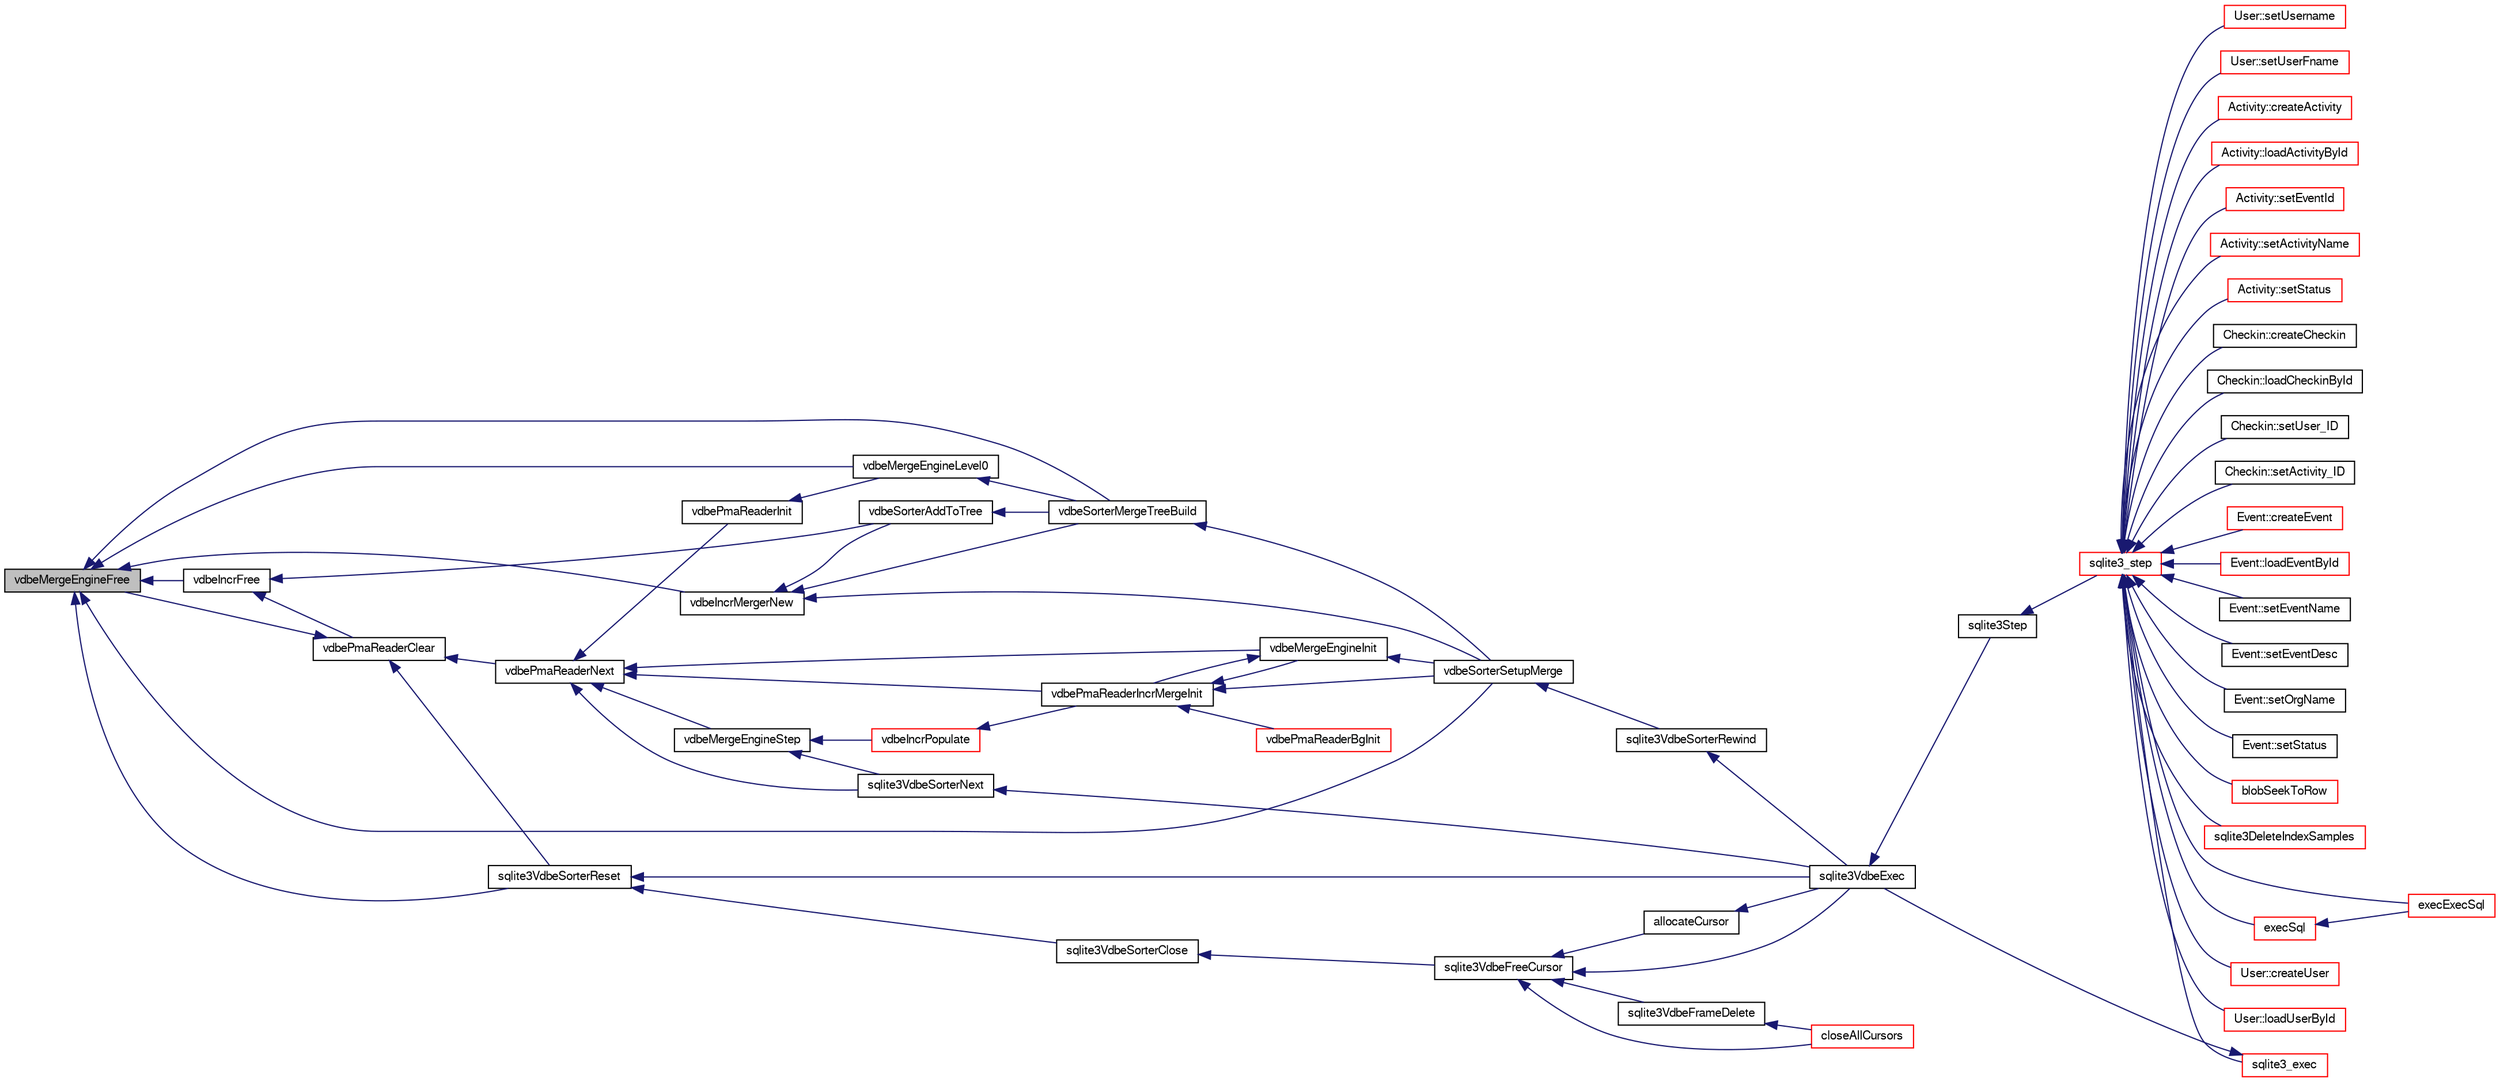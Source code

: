 digraph "vdbeMergeEngineFree"
{
  edge [fontname="FreeSans",fontsize="10",labelfontname="FreeSans",labelfontsize="10"];
  node [fontname="FreeSans",fontsize="10",shape=record];
  rankdir="LR";
  Node867710 [label="vdbeMergeEngineFree",height=0.2,width=0.4,color="black", fillcolor="grey75", style="filled", fontcolor="black"];
  Node867710 -> Node867711 [dir="back",color="midnightblue",fontsize="10",style="solid",fontname="FreeSans"];
  Node867711 [label="vdbeIncrFree",height=0.2,width=0.4,color="black", fillcolor="white", style="filled",URL="$sqlite3_8c.html#a2cf58de324cfc3b315c058575986bbee"];
  Node867711 -> Node867712 [dir="back",color="midnightblue",fontsize="10",style="solid",fontname="FreeSans"];
  Node867712 [label="vdbePmaReaderClear",height=0.2,width=0.4,color="black", fillcolor="white", style="filled",URL="$sqlite3_8c.html#ae4ef2e668d3028e75343e65046d42a2d"];
  Node867712 -> Node867713 [dir="back",color="midnightblue",fontsize="10",style="solid",fontname="FreeSans"];
  Node867713 [label="vdbePmaReaderNext",height=0.2,width=0.4,color="black", fillcolor="white", style="filled",URL="$sqlite3_8c.html#af63a38a01ef1374e7a717f83c2ccf648"];
  Node867713 -> Node867714 [dir="back",color="midnightblue",fontsize="10",style="solid",fontname="FreeSans"];
  Node867714 [label="vdbePmaReaderInit",height=0.2,width=0.4,color="black", fillcolor="white", style="filled",URL="$sqlite3_8c.html#a721a310daa0db281ae2ec97c1e330853"];
  Node867714 -> Node867715 [dir="back",color="midnightblue",fontsize="10",style="solid",fontname="FreeSans"];
  Node867715 [label="vdbeMergeEngineLevel0",height=0.2,width=0.4,color="black", fillcolor="white", style="filled",URL="$sqlite3_8c.html#a5b84168cf5b5c64218810fbc3182b95f"];
  Node867715 -> Node867716 [dir="back",color="midnightblue",fontsize="10",style="solid",fontname="FreeSans"];
  Node867716 [label="vdbeSorterMergeTreeBuild",height=0.2,width=0.4,color="black", fillcolor="white", style="filled",URL="$sqlite3_8c.html#a7af2bdcef74d6ae7b6c04a2a7d171f33"];
  Node867716 -> Node867717 [dir="back",color="midnightblue",fontsize="10",style="solid",fontname="FreeSans"];
  Node867717 [label="vdbeSorterSetupMerge",height=0.2,width=0.4,color="black", fillcolor="white", style="filled",URL="$sqlite3_8c.html#a82088507aafeedcc04af031f7ea0bbd8"];
  Node867717 -> Node867718 [dir="back",color="midnightblue",fontsize="10",style="solid",fontname="FreeSans"];
  Node867718 [label="sqlite3VdbeSorterRewind",height=0.2,width=0.4,color="black", fillcolor="white", style="filled",URL="$sqlite3_8c.html#a31677d178ebf96ee6034a05660e1f4bf"];
  Node867718 -> Node867719 [dir="back",color="midnightblue",fontsize="10",style="solid",fontname="FreeSans"];
  Node867719 [label="sqlite3VdbeExec",height=0.2,width=0.4,color="black", fillcolor="white", style="filled",URL="$sqlite3_8c.html#a8ce40a614bdc56719c4d642b1e4dfb21"];
  Node867719 -> Node867720 [dir="back",color="midnightblue",fontsize="10",style="solid",fontname="FreeSans"];
  Node867720 [label="sqlite3Step",height=0.2,width=0.4,color="black", fillcolor="white", style="filled",URL="$sqlite3_8c.html#a3f2872e873e2758a4beedad1d5113554"];
  Node867720 -> Node867721 [dir="back",color="midnightblue",fontsize="10",style="solid",fontname="FreeSans"];
  Node867721 [label="sqlite3_step",height=0.2,width=0.4,color="red", fillcolor="white", style="filled",URL="$sqlite3_8h.html#ac1e491ce36b7471eb28387f7d3c74334"];
  Node867721 -> Node867722 [dir="back",color="midnightblue",fontsize="10",style="solid",fontname="FreeSans"];
  Node867722 [label="Activity::createActivity",height=0.2,width=0.4,color="red", fillcolor="white", style="filled",URL="$classActivity.html#a813cc5e52c14ab49b39014c134e3425b"];
  Node867721 -> Node867725 [dir="back",color="midnightblue",fontsize="10",style="solid",fontname="FreeSans"];
  Node867725 [label="Activity::loadActivityById",height=0.2,width=0.4,color="red", fillcolor="white", style="filled",URL="$classActivity.html#abe4ffb4f08a47212ebf9013259d9e7fd"];
  Node867721 -> Node867727 [dir="back",color="midnightblue",fontsize="10",style="solid",fontname="FreeSans"];
  Node867727 [label="Activity::setEventId",height=0.2,width=0.4,color="red", fillcolor="white", style="filled",URL="$classActivity.html#adb1d0fd0d08f473e068f0a4086bfa9ca"];
  Node867721 -> Node867728 [dir="back",color="midnightblue",fontsize="10",style="solid",fontname="FreeSans"];
  Node867728 [label="Activity::setActivityName",height=0.2,width=0.4,color="red", fillcolor="white", style="filled",URL="$classActivity.html#a62dc3737b33915a36086f9dd26d16a81"];
  Node867721 -> Node867729 [dir="back",color="midnightblue",fontsize="10",style="solid",fontname="FreeSans"];
  Node867729 [label="Activity::setStatus",height=0.2,width=0.4,color="red", fillcolor="white", style="filled",URL="$classActivity.html#af618135a7738f4d2a7ee147a8ef912ea"];
  Node867721 -> Node867730 [dir="back",color="midnightblue",fontsize="10",style="solid",fontname="FreeSans"];
  Node867730 [label="Checkin::createCheckin",height=0.2,width=0.4,color="black", fillcolor="white", style="filled",URL="$classCheckin.html#a4e40acdf7fff0e607f6de4f24f3a163c"];
  Node867721 -> Node867731 [dir="back",color="midnightblue",fontsize="10",style="solid",fontname="FreeSans"];
  Node867731 [label="Checkin::loadCheckinById",height=0.2,width=0.4,color="black", fillcolor="white", style="filled",URL="$classCheckin.html#a3461f70ea6c68475225f2a07f78a21e0"];
  Node867721 -> Node867732 [dir="back",color="midnightblue",fontsize="10",style="solid",fontname="FreeSans"];
  Node867732 [label="Checkin::setUser_ID",height=0.2,width=0.4,color="black", fillcolor="white", style="filled",URL="$classCheckin.html#a76ab640f4f912876dbebf183db5359c6"];
  Node867721 -> Node867733 [dir="back",color="midnightblue",fontsize="10",style="solid",fontname="FreeSans"];
  Node867733 [label="Checkin::setActivity_ID",height=0.2,width=0.4,color="black", fillcolor="white", style="filled",URL="$classCheckin.html#ab2ff3ec2604ec73a42af25874a00b232"];
  Node867721 -> Node867734 [dir="back",color="midnightblue",fontsize="10",style="solid",fontname="FreeSans"];
  Node867734 [label="Event::createEvent",height=0.2,width=0.4,color="red", fillcolor="white", style="filled",URL="$classEvent.html#a77adb9f4a46ffb32c2d931f0691f5903"];
  Node867721 -> Node867735 [dir="back",color="midnightblue",fontsize="10",style="solid",fontname="FreeSans"];
  Node867735 [label="Event::loadEventById",height=0.2,width=0.4,color="red", fillcolor="white", style="filled",URL="$classEvent.html#afa66cea33f722dbeecb69cc98fdea055"];
  Node867721 -> Node867736 [dir="back",color="midnightblue",fontsize="10",style="solid",fontname="FreeSans"];
  Node867736 [label="Event::setEventName",height=0.2,width=0.4,color="black", fillcolor="white", style="filled",URL="$classEvent.html#a10596b6ca077df05184e30d62b08729d"];
  Node867721 -> Node867737 [dir="back",color="midnightblue",fontsize="10",style="solid",fontname="FreeSans"];
  Node867737 [label="Event::setEventDesc",height=0.2,width=0.4,color="black", fillcolor="white", style="filled",URL="$classEvent.html#ae36b8377dcae792f1c5c4726024c981b"];
  Node867721 -> Node867738 [dir="back",color="midnightblue",fontsize="10",style="solid",fontname="FreeSans"];
  Node867738 [label="Event::setOrgName",height=0.2,width=0.4,color="black", fillcolor="white", style="filled",URL="$classEvent.html#a19aac0f776bd764563a54977656cf680"];
  Node867721 -> Node867739 [dir="back",color="midnightblue",fontsize="10",style="solid",fontname="FreeSans"];
  Node867739 [label="Event::setStatus",height=0.2,width=0.4,color="black", fillcolor="white", style="filled",URL="$classEvent.html#ab0a6b9285af0f4172eb841e2b80f8972"];
  Node867721 -> Node867740 [dir="back",color="midnightblue",fontsize="10",style="solid",fontname="FreeSans"];
  Node867740 [label="blobSeekToRow",height=0.2,width=0.4,color="red", fillcolor="white", style="filled",URL="$sqlite3_8c.html#afff57e13332b98c8a44a7cebe38962ab"];
  Node867721 -> Node867743 [dir="back",color="midnightblue",fontsize="10",style="solid",fontname="FreeSans"];
  Node867743 [label="sqlite3DeleteIndexSamples",height=0.2,width=0.4,color="red", fillcolor="white", style="filled",URL="$sqlite3_8c.html#aaeda0302fbf61397ec009f65bed047ef"];
  Node867721 -> Node867912 [dir="back",color="midnightblue",fontsize="10",style="solid",fontname="FreeSans"];
  Node867912 [label="sqlite3_exec",height=0.2,width=0.4,color="red", fillcolor="white", style="filled",URL="$sqlite3_8h.html#a97487ec8150e0bcc8fa392ab8f0e24db"];
  Node867912 -> Node867719 [dir="back",color="midnightblue",fontsize="10",style="solid",fontname="FreeSans"];
  Node867721 -> Node867903 [dir="back",color="midnightblue",fontsize="10",style="solid",fontname="FreeSans"];
  Node867903 [label="execSql",height=0.2,width=0.4,color="red", fillcolor="white", style="filled",URL="$sqlite3_8c.html#a7d16651b98a110662f4c265eff0246cb"];
  Node867903 -> Node867904 [dir="back",color="midnightblue",fontsize="10",style="solid",fontname="FreeSans"];
  Node867904 [label="execExecSql",height=0.2,width=0.4,color="red", fillcolor="white", style="filled",URL="$sqlite3_8c.html#ac1be09a6c047f21133d16378d301e0d4"];
  Node867721 -> Node867904 [dir="back",color="midnightblue",fontsize="10",style="solid",fontname="FreeSans"];
  Node867721 -> Node867906 [dir="back",color="midnightblue",fontsize="10",style="solid",fontname="FreeSans"];
  Node867906 [label="User::createUser",height=0.2,width=0.4,color="red", fillcolor="white", style="filled",URL="$classUser.html#a22ed673939e8cc0a136130b809bba513"];
  Node867721 -> Node867907 [dir="back",color="midnightblue",fontsize="10",style="solid",fontname="FreeSans"];
  Node867907 [label="User::loadUserById",height=0.2,width=0.4,color="red", fillcolor="white", style="filled",URL="$classUser.html#a863377665b7fb83c5547dcf9727f5092"];
  Node867721 -> Node867908 [dir="back",color="midnightblue",fontsize="10",style="solid",fontname="FreeSans"];
  Node867908 [label="User::setUsername",height=0.2,width=0.4,color="red", fillcolor="white", style="filled",URL="$classUser.html#aa0497022a136cb78de785b0a39ae60b1"];
  Node867721 -> Node867909 [dir="back",color="midnightblue",fontsize="10",style="solid",fontname="FreeSans"];
  Node867909 [label="User::setUserFname",height=0.2,width=0.4,color="red", fillcolor="white", style="filled",URL="$classUser.html#a72657eb55cd0ca437b4841a43f19912f"];
  Node867713 -> Node867980 [dir="back",color="midnightblue",fontsize="10",style="solid",fontname="FreeSans"];
  Node867980 [label="vdbeMergeEngineStep",height=0.2,width=0.4,color="black", fillcolor="white", style="filled",URL="$sqlite3_8c.html#a36af2b5bd30bb2d097a185ce7b349aed"];
  Node867980 -> Node867981 [dir="back",color="midnightblue",fontsize="10",style="solid",fontname="FreeSans"];
  Node867981 [label="vdbeIncrPopulate",height=0.2,width=0.4,color="red", fillcolor="white", style="filled",URL="$sqlite3_8c.html#a157a9f79260999f8f5f336d246f7b1bd"];
  Node867981 -> Node867985 [dir="back",color="midnightblue",fontsize="10",style="solid",fontname="FreeSans"];
  Node867985 [label="vdbePmaReaderIncrMergeInit",height=0.2,width=0.4,color="black", fillcolor="white", style="filled",URL="$sqlite3_8c.html#a8174970251c49119bb287029eb1d3aed"];
  Node867985 -> Node867986 [dir="back",color="midnightblue",fontsize="10",style="solid",fontname="FreeSans"];
  Node867986 [label="vdbeMergeEngineInit",height=0.2,width=0.4,color="black", fillcolor="white", style="filled",URL="$sqlite3_8c.html#aa3c8bfc9bbc60c4bc1402369750c8c1f"];
  Node867986 -> Node867985 [dir="back",color="midnightblue",fontsize="10",style="solid",fontname="FreeSans"];
  Node867986 -> Node867717 [dir="back",color="midnightblue",fontsize="10",style="solid",fontname="FreeSans"];
  Node867985 -> Node867987 [dir="back",color="midnightblue",fontsize="10",style="solid",fontname="FreeSans"];
  Node867987 [label="vdbePmaReaderBgInit",height=0.2,width=0.4,color="red", fillcolor="white", style="filled",URL="$sqlite3_8c.html#a9b5ba54e987dd6921fce57849ada7006"];
  Node867985 -> Node867717 [dir="back",color="midnightblue",fontsize="10",style="solid",fontname="FreeSans"];
  Node867980 -> Node867989 [dir="back",color="midnightblue",fontsize="10",style="solid",fontname="FreeSans"];
  Node867989 [label="sqlite3VdbeSorterNext",height=0.2,width=0.4,color="black", fillcolor="white", style="filled",URL="$sqlite3_8c.html#a2c124733226f09f5b5ac860635be7850"];
  Node867989 -> Node867719 [dir="back",color="midnightblue",fontsize="10",style="solid",fontname="FreeSans"];
  Node867713 -> Node867986 [dir="back",color="midnightblue",fontsize="10",style="solid",fontname="FreeSans"];
  Node867713 -> Node867985 [dir="back",color="midnightblue",fontsize="10",style="solid",fontname="FreeSans"];
  Node867713 -> Node867989 [dir="back",color="midnightblue",fontsize="10",style="solid",fontname="FreeSans"];
  Node867712 -> Node867710 [dir="back",color="midnightblue",fontsize="10",style="solid",fontname="FreeSans"];
  Node867712 -> Node867990 [dir="back",color="midnightblue",fontsize="10",style="solid",fontname="FreeSans"];
  Node867990 [label="sqlite3VdbeSorterReset",height=0.2,width=0.4,color="black", fillcolor="white", style="filled",URL="$sqlite3_8c.html#a5dc239f845e793a82dd1d60ed3ed9c09"];
  Node867990 -> Node867719 [dir="back",color="midnightblue",fontsize="10",style="solid",fontname="FreeSans"];
  Node867990 -> Node867991 [dir="back",color="midnightblue",fontsize="10",style="solid",fontname="FreeSans"];
  Node867991 [label="sqlite3VdbeSorterClose",height=0.2,width=0.4,color="black", fillcolor="white", style="filled",URL="$sqlite3_8c.html#a787fa9e9800f8ae4ef3fa11044ed1ac9"];
  Node867991 -> Node867992 [dir="back",color="midnightblue",fontsize="10",style="solid",fontname="FreeSans"];
  Node867992 [label="sqlite3VdbeFreeCursor",height=0.2,width=0.4,color="black", fillcolor="white", style="filled",URL="$sqlite3_8c.html#a0f9084083e1d0639708934630f33d6ef"];
  Node867992 -> Node867993 [dir="back",color="midnightblue",fontsize="10",style="solid",fontname="FreeSans"];
  Node867993 [label="sqlite3VdbeFrameDelete",height=0.2,width=0.4,color="black", fillcolor="white", style="filled",URL="$sqlite3_8c.html#adb3773fdfb1685857e28891f76365900"];
  Node867993 -> Node867994 [dir="back",color="midnightblue",fontsize="10",style="solid",fontname="FreeSans"];
  Node867994 [label="closeAllCursors",height=0.2,width=0.4,color="red", fillcolor="white", style="filled",URL="$sqlite3_8c.html#af1ac189735864dd6989a8c5af4557547"];
  Node867992 -> Node867994 [dir="back",color="midnightblue",fontsize="10",style="solid",fontname="FreeSans"];
  Node867992 -> Node867995 [dir="back",color="midnightblue",fontsize="10",style="solid",fontname="FreeSans"];
  Node867995 [label="allocateCursor",height=0.2,width=0.4,color="black", fillcolor="white", style="filled",URL="$sqlite3_8c.html#a5083c054ea81802294e539b00a57aad4"];
  Node867995 -> Node867719 [dir="back",color="midnightblue",fontsize="10",style="solid",fontname="FreeSans"];
  Node867992 -> Node867719 [dir="back",color="midnightblue",fontsize="10",style="solid",fontname="FreeSans"];
  Node867711 -> Node867996 [dir="back",color="midnightblue",fontsize="10",style="solid",fontname="FreeSans"];
  Node867996 [label="vdbeSorterAddToTree",height=0.2,width=0.4,color="black", fillcolor="white", style="filled",URL="$sqlite3_8c.html#a8eccbbf1454e5f56267f1c7e47817773"];
  Node867996 -> Node867716 [dir="back",color="midnightblue",fontsize="10",style="solid",fontname="FreeSans"];
  Node867710 -> Node867990 [dir="back",color="midnightblue",fontsize="10",style="solid",fontname="FreeSans"];
  Node867710 -> Node867997 [dir="back",color="midnightblue",fontsize="10",style="solid",fontname="FreeSans"];
  Node867997 [label="vdbeIncrMergerNew",height=0.2,width=0.4,color="black", fillcolor="white", style="filled",URL="$sqlite3_8c.html#a6778b3fa8280f7e0fb50401ccb34e0cc"];
  Node867997 -> Node867996 [dir="back",color="midnightblue",fontsize="10",style="solid",fontname="FreeSans"];
  Node867997 -> Node867716 [dir="back",color="midnightblue",fontsize="10",style="solid",fontname="FreeSans"];
  Node867997 -> Node867717 [dir="back",color="midnightblue",fontsize="10",style="solid",fontname="FreeSans"];
  Node867710 -> Node867715 [dir="back",color="midnightblue",fontsize="10",style="solid",fontname="FreeSans"];
  Node867710 -> Node867716 [dir="back",color="midnightblue",fontsize="10",style="solid",fontname="FreeSans"];
  Node867710 -> Node867717 [dir="back",color="midnightblue",fontsize="10",style="solid",fontname="FreeSans"];
}
